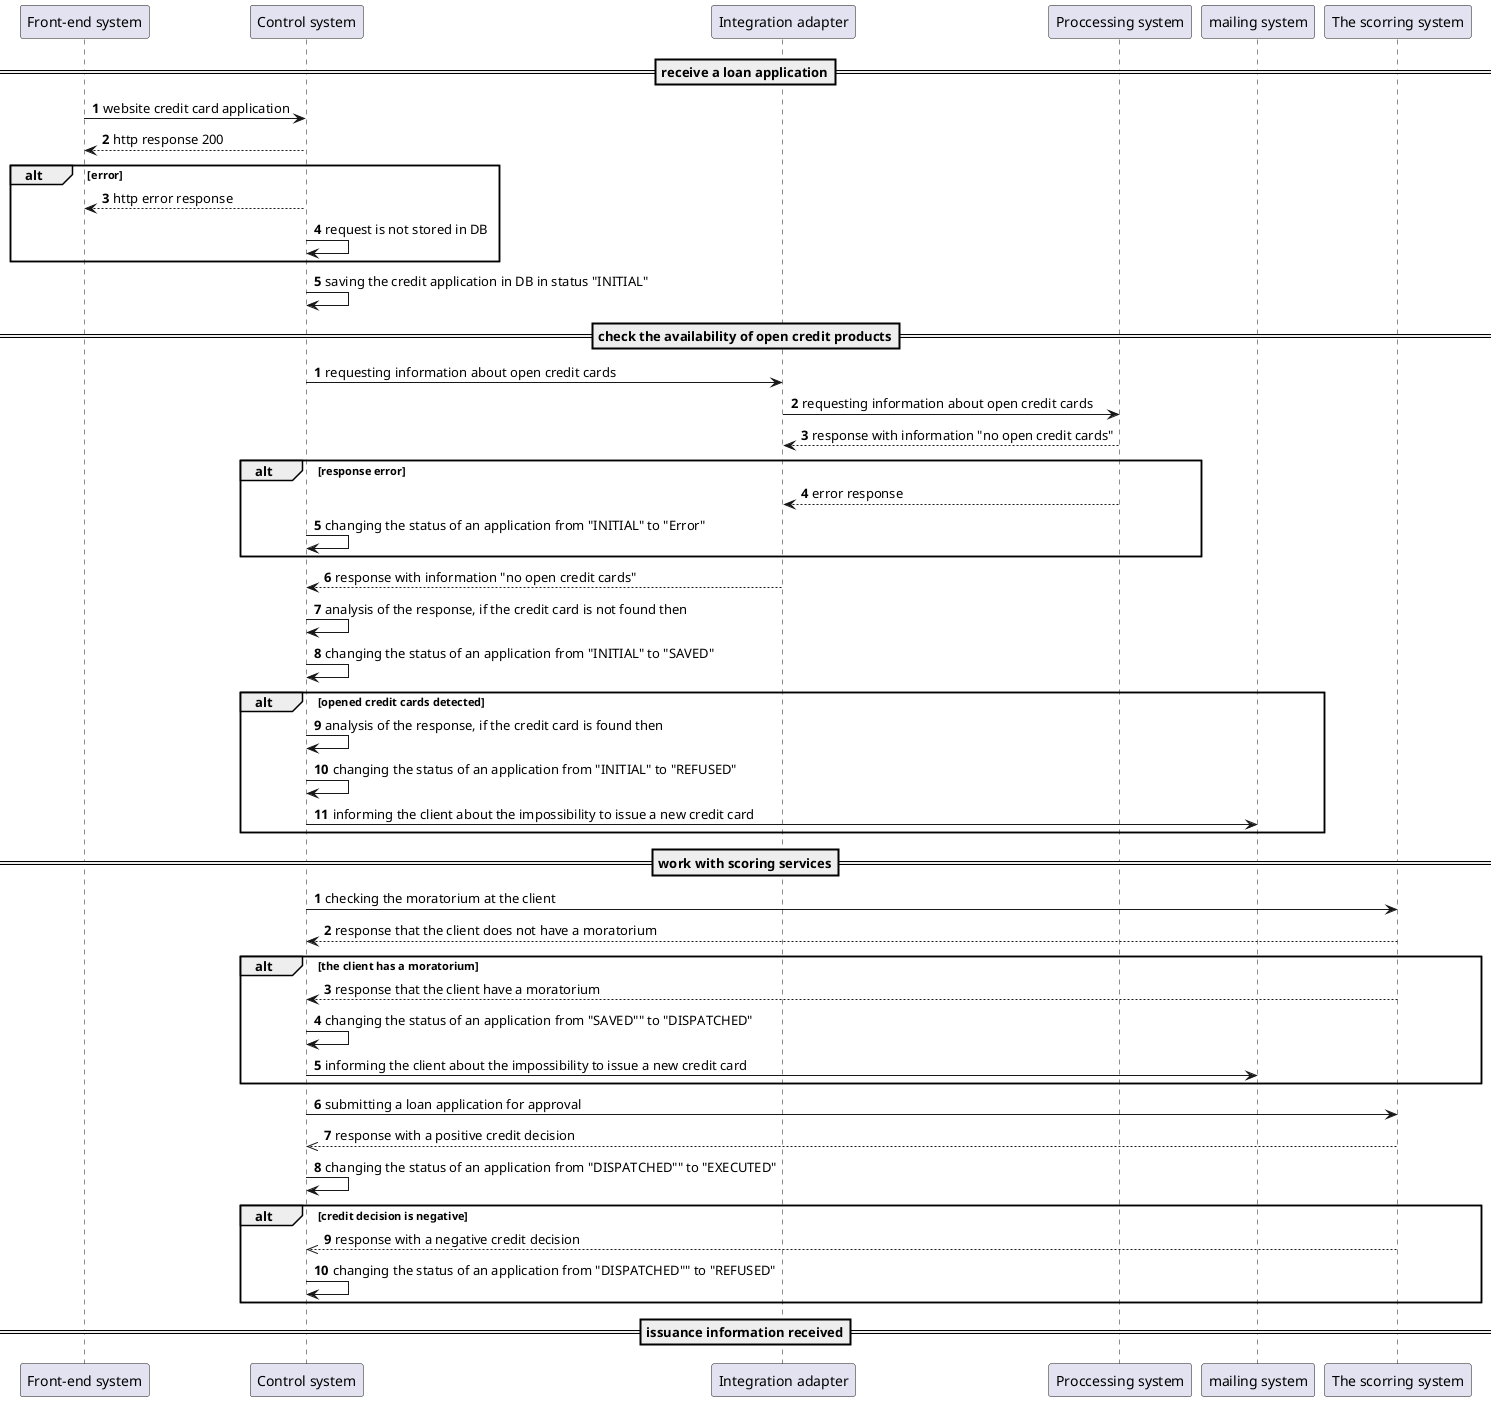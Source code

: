 @startuml


==receive a loan application==
autonumber
"Front-end system" -> "Control system": website credit card application
"Front-end system" <-- "Control system": http response 200
alt  error
"Front-end system" <-- "Control system": http error response
"Control system" -> "Control system": request is not stored in DB
end
"Control system" -> "Control system": saving the credit application in DB in status "INITIAL"


==check the availability of open credit products==
autonumber
"Control system" -> "Integration adapter": requesting information about open credit cards
"Integration adapter" -> "Proccessing system": requesting information about open credit cards
"Integration adapter" <-- "Proccessing system": response with information "no open credit cards"
alt response error
"Integration adapter" <-- "Proccessing system": error response
"Control system" -> "Control system": changing the status of an application from "INITIAL" to "Error"
end
"Control system" <-- "Integration adapter": response with information "no open credit cards"
"Control system" -> "Control system": analysis of the response, if the credit card is not found then
"Control system" -> "Control system": changing the status of an application from "INITIAL" to "SAVED"
alt opened credit cards detected
"Control system" -> "Control system": analysis of the response, if the credit card is found then
"Control system" -> "Control system": changing the status of an application from "INITIAL" to "REFUSED"
"Control system" -> "mailing system": informing the client about the impossibility to issue a new credit card
end


==work with scoring services==
autonumber
"Control system" -> "The scorring system": checking the moratorium at the client
"Control system" <-- "The scorring system": response that the client does not have a moratorium
alt the client has a moratorium
"Control system" <-- "The scorring system": response that the client have a moratorium
"Control system" -> "Control system": changing the status of an application from "SAVED"" to "DISPATCHED"
"Control system" -> "mailing system": informing the client about the impossibility to issue a new credit card
end
"Control system" -> "The scorring system": submitting a loan application for approval
"Control system" <<-- "The scorring system": response with a positive credit decision
"Control system" -> "Control system": changing the status of an application from "DISPATCHED"" to "EXECUTED"
alt credit decision is negative
"Control system" <<-- "The scorring system": response with a negative credit decision
"Control system" -> "Control system": changing the status of an application from "DISPATCHED"" to "REFUSED"
 end

==issuance information received==

@enduml